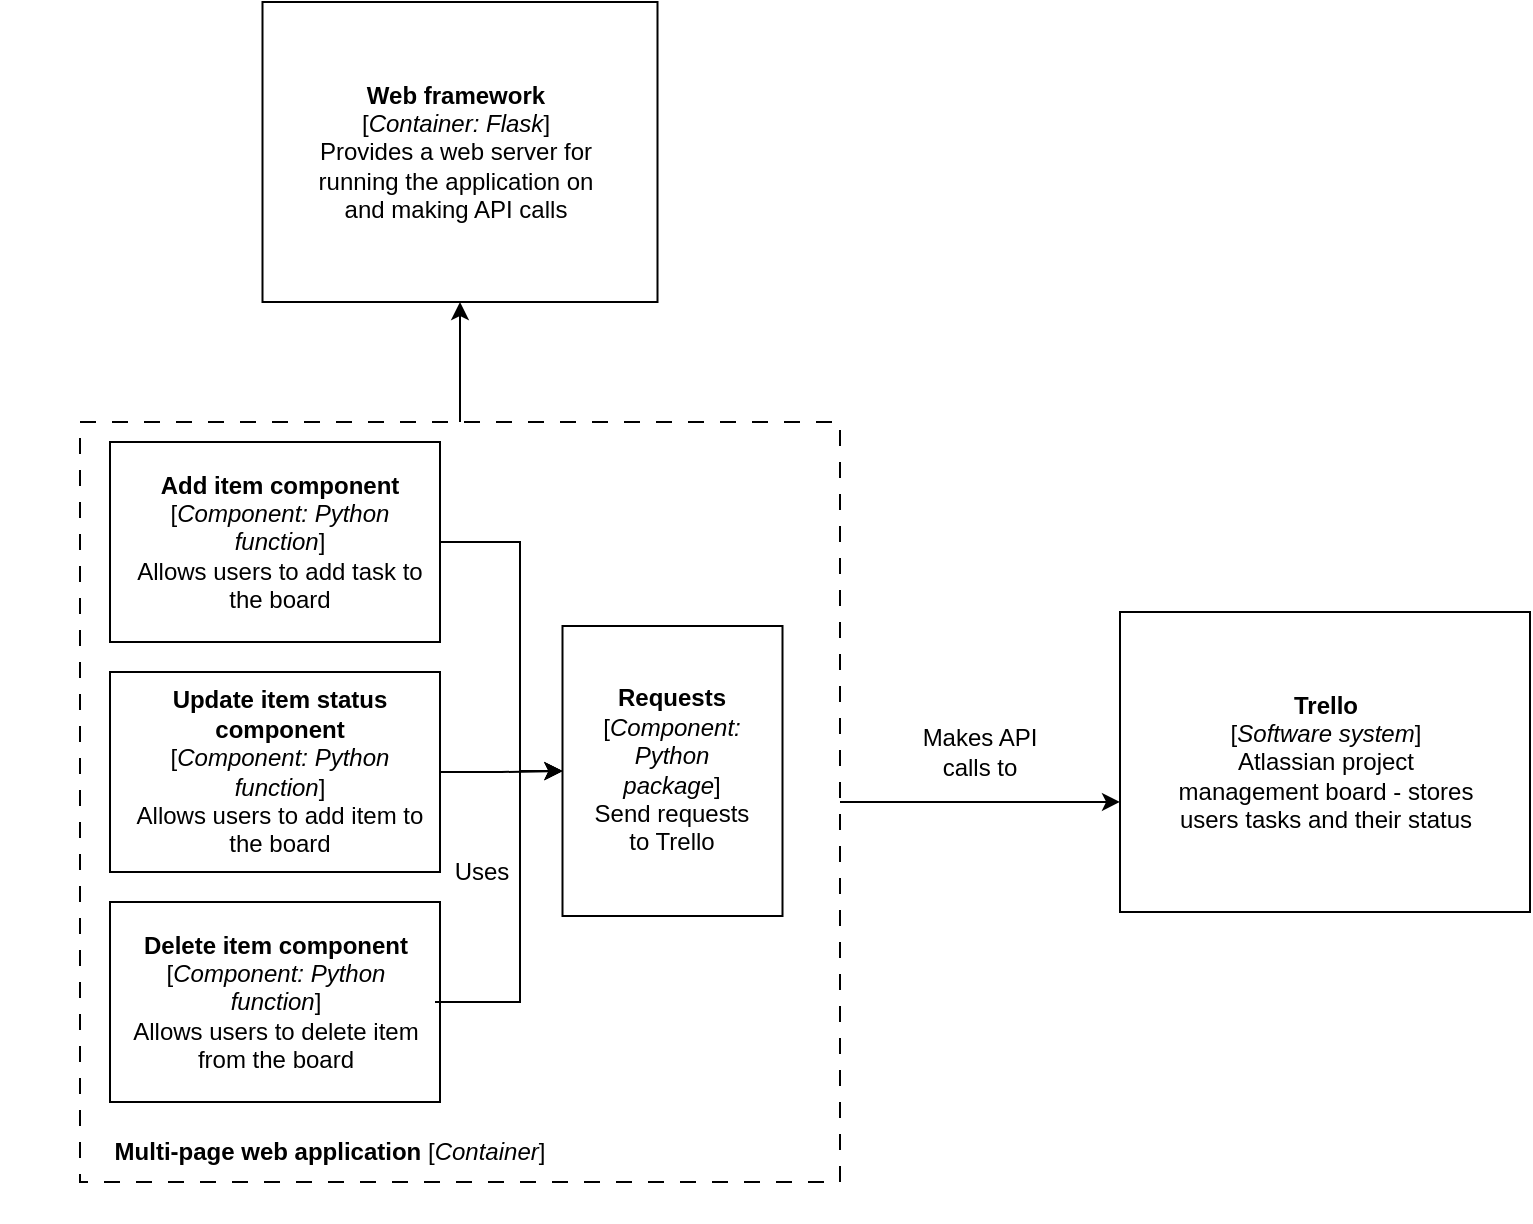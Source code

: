 <mxfile version="24.5.5" type="device">
  <diagram name="Page-1" id="b2K95PayLdJR69nA5XqD">
    <mxGraphModel dx="1434" dy="748" grid="1" gridSize="10" guides="1" tooltips="1" connect="1" arrows="1" fold="1" page="0" pageScale="1" pageWidth="827" pageHeight="1169" math="0" shadow="0">
      <root>
        <mxCell id="0" />
        <mxCell id="1" parent="0" />
        <mxCell id="S4rob5-7sl3NFfz3E2Pt-37" style="edgeStyle=orthogonalEdgeStyle;rounded=0;orthogonalLoop=1;jettySize=auto;html=1;exitX=0.5;exitY=0;exitDx=0;exitDy=0;entryX=0.5;entryY=1;entryDx=0;entryDy=0;" edge="1" parent="1" source="S4rob5-7sl3NFfz3E2Pt-1" target="S4rob5-7sl3NFfz3E2Pt-13">
          <mxGeometry relative="1" as="geometry" />
        </mxCell>
        <mxCell id="S4rob5-7sl3NFfz3E2Pt-1" value="" style="whiteSpace=wrap;html=1;dashed=1;dashPattern=8 8;fillColor=none;strokeWidth=1;" vertex="1" parent="1">
          <mxGeometry x="60" y="460" width="380" height="380" as="geometry" />
        </mxCell>
        <mxCell id="S4rob5-7sl3NFfz3E2Pt-3" value="" style="rounded=0;whiteSpace=wrap;html=1;" vertex="1" parent="1">
          <mxGeometry x="75" y="470" width="165" height="100" as="geometry" />
        </mxCell>
        <mxCell id="S4rob5-7sl3NFfz3E2Pt-35" style="edgeStyle=orthogonalEdgeStyle;rounded=0;orthogonalLoop=1;jettySize=auto;html=1;exitX=1;exitY=0.5;exitDx=0;exitDy=0;entryX=0;entryY=0.5;entryDx=0;entryDy=0;" edge="1" parent="1" source="S4rob5-7sl3NFfz3E2Pt-7" target="S4rob5-7sl3NFfz3E2Pt-25">
          <mxGeometry relative="1" as="geometry">
            <Array as="points">
              <mxPoint x="280" y="520" />
              <mxPoint x="280" y="635" />
            </Array>
          </mxGeometry>
        </mxCell>
        <mxCell id="S4rob5-7sl3NFfz3E2Pt-7" value="&lt;b&gt;Add item component&lt;/b&gt;&lt;br&gt;&lt;div&gt;[&lt;i&gt;Component: Python function&lt;/i&gt;]&lt;/div&gt;&lt;div&gt;Allows users to add task to the board&lt;/div&gt;" style="text;html=1;align=center;verticalAlign=middle;whiteSpace=wrap;rounded=0;" vertex="1" parent="1">
          <mxGeometry x="80" y="480" width="160" height="80" as="geometry" />
        </mxCell>
        <mxCell id="S4rob5-7sl3NFfz3E2Pt-8" value="" style="rounded=0;whiteSpace=wrap;html=1;" vertex="1" parent="1">
          <mxGeometry x="580" y="555" width="205" height="150" as="geometry" />
        </mxCell>
        <mxCell id="S4rob5-7sl3NFfz3E2Pt-9" value="&lt;b&gt;Trello&lt;/b&gt;&lt;br&gt;&lt;div&gt;[&lt;i&gt;Software system&lt;/i&gt;]&lt;/div&gt;&lt;div&gt;Atlassian project management board - stores users tasks and their status&lt;/div&gt;" style="text;html=1;align=center;verticalAlign=middle;whiteSpace=wrap;rounded=0;" vertex="1" parent="1">
          <mxGeometry x="602.5" y="590" width="160" height="80" as="geometry" />
        </mxCell>
        <mxCell id="S4rob5-7sl3NFfz3E2Pt-10" value="Makes API calls to" style="text;html=1;align=center;verticalAlign=middle;whiteSpace=wrap;rounded=0;" vertex="1" parent="1">
          <mxGeometry x="470" y="610" width="80" height="30" as="geometry" />
        </mxCell>
        <mxCell id="S4rob5-7sl3NFfz3E2Pt-13" value="" style="rounded=0;whiteSpace=wrap;html=1;" vertex="1" parent="1">
          <mxGeometry x="151.25" y="250" width="197.5" height="150" as="geometry" />
        </mxCell>
        <mxCell id="S4rob5-7sl3NFfz3E2Pt-14" value="&lt;b&gt;Web framework&lt;/b&gt;&lt;br&gt;&lt;div&gt;[&lt;i&gt;Container: Flask&lt;/i&gt;]&lt;/div&gt;&lt;div&gt;Provides a web server for running the application on and making API calls&lt;/div&gt;" style="text;html=1;align=center;verticalAlign=middle;whiteSpace=wrap;rounded=0;" vertex="1" parent="1">
          <mxGeometry x="167.5" y="285" width="160" height="80" as="geometry" />
        </mxCell>
        <mxCell id="S4rob5-7sl3NFfz3E2Pt-15" value="&lt;div&gt;&lt;b&gt;Multi-page web application&amp;nbsp;&lt;/b&gt;[&lt;i&gt;Container&lt;/i&gt;]&lt;/div&gt;" style="text;html=1;align=center;verticalAlign=middle;whiteSpace=wrap;rounded=0;" vertex="1" parent="1">
          <mxGeometry x="20" y="790" width="330" height="70" as="geometry" />
        </mxCell>
        <mxCell id="S4rob5-7sl3NFfz3E2Pt-20" value="" style="rounded=0;whiteSpace=wrap;html=1;" vertex="1" parent="1">
          <mxGeometry x="75" y="585" width="165" height="100" as="geometry" />
        </mxCell>
        <mxCell id="S4rob5-7sl3NFfz3E2Pt-33" style="edgeStyle=orthogonalEdgeStyle;rounded=0;orthogonalLoop=1;jettySize=auto;html=1;exitX=1;exitY=0.5;exitDx=0;exitDy=0;entryX=0;entryY=0.5;entryDx=0;entryDy=0;" edge="1" parent="1" source="S4rob5-7sl3NFfz3E2Pt-21" target="S4rob5-7sl3NFfz3E2Pt-25">
          <mxGeometry relative="1" as="geometry" />
        </mxCell>
        <mxCell id="S4rob5-7sl3NFfz3E2Pt-21" value="&lt;b&gt;Update item status component&lt;/b&gt;&lt;br&gt;&lt;div&gt;[&lt;i&gt;Component: Python function&lt;/i&gt;]&lt;/div&gt;&lt;div&gt;Allows users to add item to the board&lt;/div&gt;" style="text;html=1;align=center;verticalAlign=middle;whiteSpace=wrap;rounded=0;" vertex="1" parent="1">
          <mxGeometry x="80" y="595" width="160" height="80" as="geometry" />
        </mxCell>
        <mxCell id="S4rob5-7sl3NFfz3E2Pt-22" value="" style="rounded=0;whiteSpace=wrap;html=1;" vertex="1" parent="1">
          <mxGeometry x="75" y="700" width="165" height="100" as="geometry" />
        </mxCell>
        <mxCell id="S4rob5-7sl3NFfz3E2Pt-34" style="edgeStyle=orthogonalEdgeStyle;rounded=0;orthogonalLoop=1;jettySize=auto;html=1;exitX=1;exitY=0.5;exitDx=0;exitDy=0;entryX=0;entryY=0.5;entryDx=0;entryDy=0;" edge="1" parent="1" source="S4rob5-7sl3NFfz3E2Pt-23" target="S4rob5-7sl3NFfz3E2Pt-25">
          <mxGeometry relative="1" as="geometry">
            <Array as="points">
              <mxPoint x="280" y="750" />
              <mxPoint x="280" y="635" />
            </Array>
          </mxGeometry>
        </mxCell>
        <mxCell id="S4rob5-7sl3NFfz3E2Pt-23" value="&lt;b&gt;Delete item component&lt;/b&gt;&lt;br&gt;&lt;div&gt;[&lt;i&gt;Component: Python function&lt;/i&gt;]&lt;/div&gt;&lt;div&gt;Allows users to delete item from the board&lt;/div&gt;" style="text;html=1;align=center;verticalAlign=middle;whiteSpace=wrap;rounded=0;" vertex="1" parent="1">
          <mxGeometry x="77.5" y="710" width="160" height="80" as="geometry" />
        </mxCell>
        <mxCell id="S4rob5-7sl3NFfz3E2Pt-24" style="edgeStyle=orthogonalEdgeStyle;rounded=0;orthogonalLoop=1;jettySize=auto;html=1;exitX=1;exitY=0.5;exitDx=0;exitDy=0;entryX=0;entryY=0.633;entryDx=0;entryDy=0;entryPerimeter=0;" edge="1" parent="1" source="S4rob5-7sl3NFfz3E2Pt-1" target="S4rob5-7sl3NFfz3E2Pt-8">
          <mxGeometry relative="1" as="geometry" />
        </mxCell>
        <mxCell id="S4rob5-7sl3NFfz3E2Pt-25" value="" style="rounded=0;whiteSpace=wrap;html=1;" vertex="1" parent="1">
          <mxGeometry x="301.25" y="562" width="110" height="145" as="geometry" />
        </mxCell>
        <mxCell id="S4rob5-7sl3NFfz3E2Pt-26" value="&lt;b&gt;Requests&lt;/b&gt;&lt;br&gt;&lt;div&gt;[&lt;i&gt;Component: Python package&lt;/i&gt;]&lt;/div&gt;&lt;div&gt;Send requests to Trello&lt;/div&gt;" style="text;html=1;align=center;verticalAlign=middle;whiteSpace=wrap;rounded=0;" vertex="1" parent="1">
          <mxGeometry x="316.25" y="593.5" width="80" height="80" as="geometry" />
        </mxCell>
        <mxCell id="S4rob5-7sl3NFfz3E2Pt-31" value="Uses" style="text;html=1;align=center;verticalAlign=middle;whiteSpace=wrap;rounded=0;" vertex="1" parent="1">
          <mxGeometry x="221.25" y="670" width="80" height="30" as="geometry" />
        </mxCell>
      </root>
    </mxGraphModel>
  </diagram>
</mxfile>
